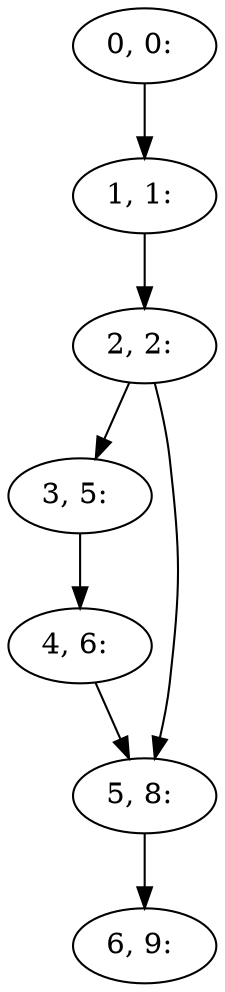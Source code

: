 digraph G {
0[label="0, 0: "];
1[label="1, 1: "];
2[label="2, 2: "];
3[label="3, 5: "];
4[label="4, 6: "];
5[label="5, 8: "];
6[label="6, 9: "];
0->1 ;
1->2 ;
2->3 ;
2->5 ;
3->4 ;
4->5 ;
5->6 ;
}
